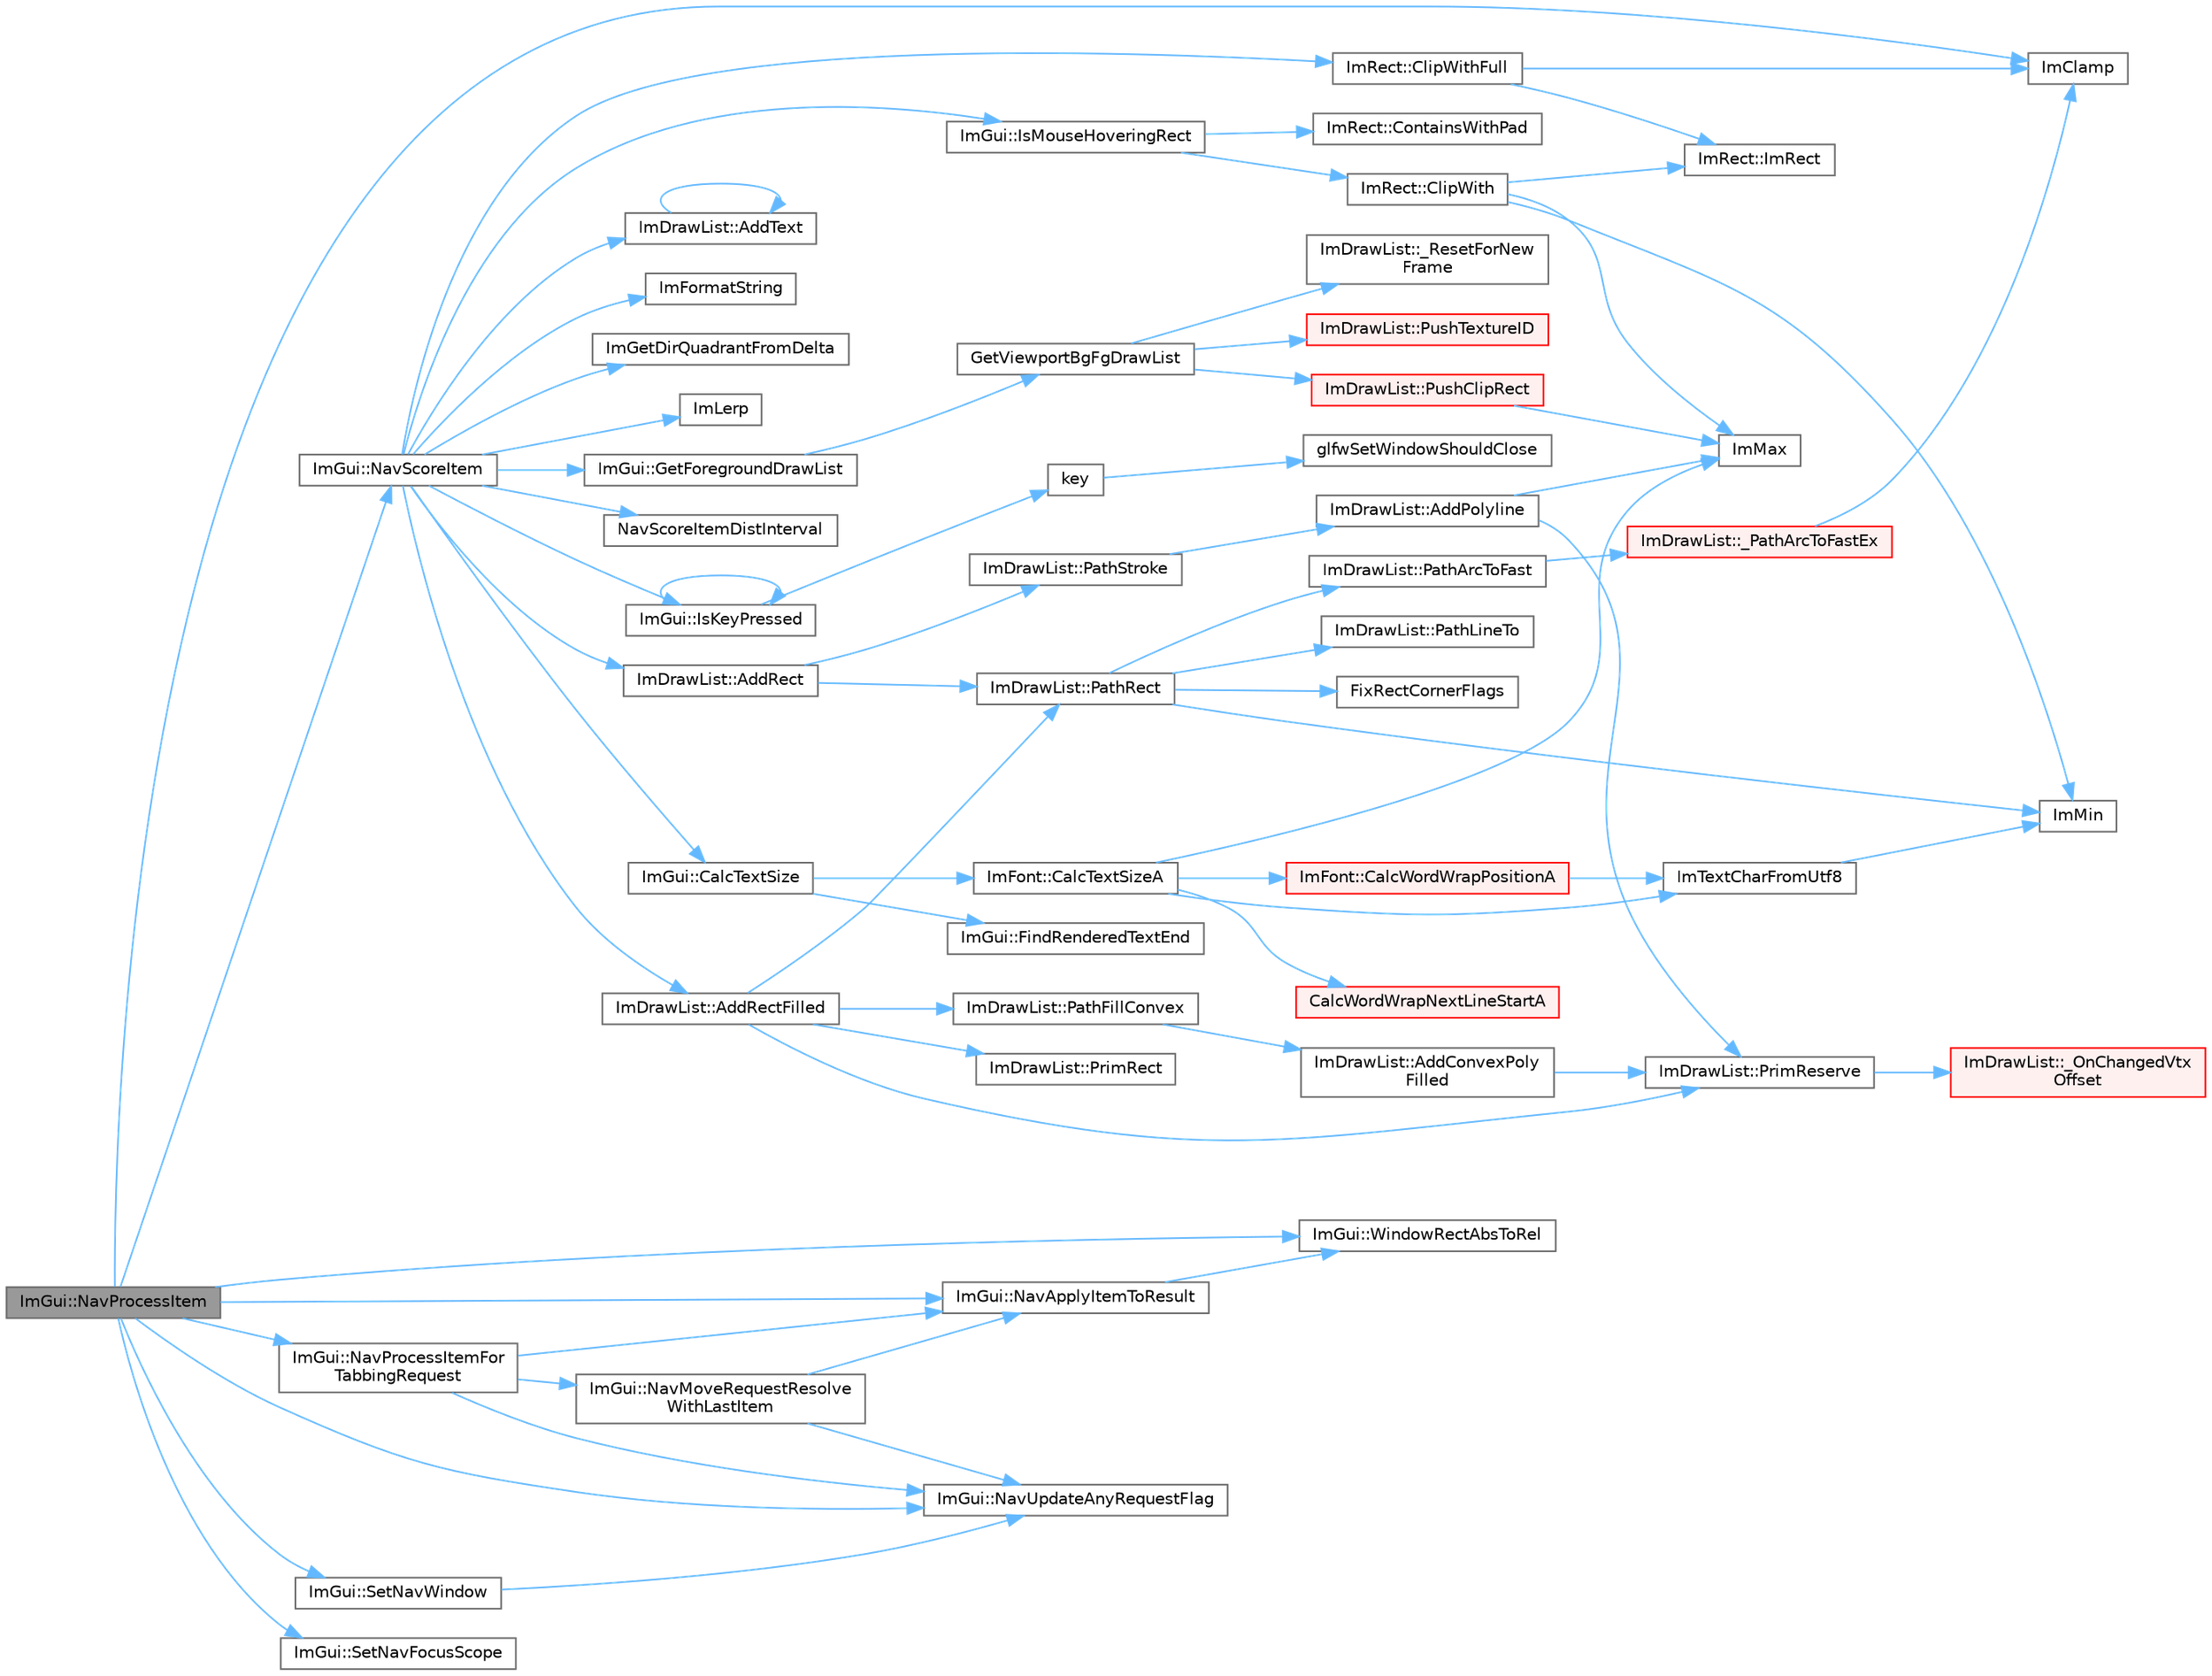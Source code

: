 digraph "ImGui::NavProcessItem"
{
 // LATEX_PDF_SIZE
  bgcolor="transparent";
  edge [fontname=Helvetica,fontsize=10,labelfontname=Helvetica,labelfontsize=10];
  node [fontname=Helvetica,fontsize=10,shape=box,height=0.2,width=0.4];
  rankdir="LR";
  Node1 [id="Node000001",label="ImGui::NavProcessItem",height=0.2,width=0.4,color="gray40", fillcolor="grey60", style="filled", fontcolor="black",tooltip=" "];
  Node1 -> Node2 [id="edge70_Node000001_Node000002",color="steelblue1",style="solid",tooltip=" "];
  Node2 [id="Node000002",label="ImClamp",height=0.2,width=0.4,color="grey40", fillcolor="white", style="filled",URL="$imgui__internal_8h.html#a6e61ede308bfd68c7434e17905a29fc8",tooltip=" "];
  Node1 -> Node3 [id="edge71_Node000001_Node000003",color="steelblue1",style="solid",tooltip=" "];
  Node3 [id="Node000003",label="ImGui::NavApplyItemToResult",height=0.2,width=0.4,color="grey40", fillcolor="white", style="filled",URL="$namespace_im_gui.html#afc3f5b074b158526cfe8531de843aa5f",tooltip=" "];
  Node3 -> Node4 [id="edge72_Node000003_Node000004",color="steelblue1",style="solid",tooltip=" "];
  Node4 [id="Node000004",label="ImGui::WindowRectAbsToRel",height=0.2,width=0.4,color="grey40", fillcolor="white", style="filled",URL="$namespace_im_gui.html#a06d8e9fae450c785dc8f61f6e03462a7",tooltip=" "];
  Node1 -> Node5 [id="edge73_Node000001_Node000005",color="steelblue1",style="solid",tooltip=" "];
  Node5 [id="Node000005",label="ImGui::NavProcessItemFor\lTabbingRequest",height=0.2,width=0.4,color="grey40", fillcolor="white", style="filled",URL="$namespace_im_gui.html#a6a225bee464b9da701c6554e3fd2e5ef",tooltip=" "];
  Node5 -> Node3 [id="edge74_Node000005_Node000003",color="steelblue1",style="solid",tooltip=" "];
  Node5 -> Node6 [id="edge75_Node000005_Node000006",color="steelblue1",style="solid",tooltip=" "];
  Node6 [id="Node000006",label="ImGui::NavMoveRequestResolve\lWithLastItem",height=0.2,width=0.4,color="grey40", fillcolor="white", style="filled",URL="$namespace_im_gui.html#ad71eb039682bb8e3bb950c67eeec4ed8",tooltip=" "];
  Node6 -> Node3 [id="edge76_Node000006_Node000003",color="steelblue1",style="solid",tooltip=" "];
  Node6 -> Node7 [id="edge77_Node000006_Node000007",color="steelblue1",style="solid",tooltip=" "];
  Node7 [id="Node000007",label="ImGui::NavUpdateAnyRequestFlag",height=0.2,width=0.4,color="grey40", fillcolor="white", style="filled",URL="$namespace_im_gui.html#a2cd868535661cdb5671214662f3c9388",tooltip=" "];
  Node5 -> Node7 [id="edge78_Node000005_Node000007",color="steelblue1",style="solid",tooltip=" "];
  Node1 -> Node8 [id="edge79_Node000001_Node000008",color="steelblue1",style="solid",tooltip=" "];
  Node8 [id="Node000008",label="ImGui::NavScoreItem",height=0.2,width=0.4,color="grey40", fillcolor="white", style="filled",URL="$namespace_im_gui.html#a3f63daa35c17837e05d2291af30cbd94",tooltip=" "];
  Node8 -> Node9 [id="edge80_Node000008_Node000009",color="steelblue1",style="solid",tooltip=" "];
  Node9 [id="Node000009",label="ImDrawList::AddRect",height=0.2,width=0.4,color="grey40", fillcolor="white", style="filled",URL="$struct_im_draw_list.html#ad96f10a3e954fe0c5b7c96d4e205af7b",tooltip=" "];
  Node9 -> Node10 [id="edge81_Node000009_Node000010",color="steelblue1",style="solid",tooltip=" "];
  Node10 [id="Node000010",label="ImDrawList::PathRect",height=0.2,width=0.4,color="grey40", fillcolor="white", style="filled",URL="$struct_im_draw_list.html#a2251eb264ed8b17a253c409787375053",tooltip=" "];
  Node10 -> Node11 [id="edge82_Node000010_Node000011",color="steelblue1",style="solid",tooltip=" "];
  Node11 [id="Node000011",label="FixRectCornerFlags",height=0.2,width=0.4,color="grey40", fillcolor="white", style="filled",URL="$imgui__draw_8cpp.html#abc26563004ba48126f2e8b70ea0067af",tooltip=" "];
  Node10 -> Node12 [id="edge83_Node000010_Node000012",color="steelblue1",style="solid",tooltip=" "];
  Node12 [id="Node000012",label="ImMin",height=0.2,width=0.4,color="grey40", fillcolor="white", style="filled",URL="$imgui__internal_8h.html#a7f9d7828066a9d61b5630adcdf4655d3",tooltip=" "];
  Node10 -> Node13 [id="edge84_Node000010_Node000013",color="steelblue1",style="solid",tooltip=" "];
  Node13 [id="Node000013",label="ImDrawList::PathArcToFast",height=0.2,width=0.4,color="grey40", fillcolor="white", style="filled",URL="$struct_im_draw_list.html#a6d307c6de1a6522e76fa410e8fe96fcc",tooltip=" "];
  Node13 -> Node14 [id="edge85_Node000013_Node000014",color="steelblue1",style="solid",tooltip=" "];
  Node14 [id="Node000014",label="ImDrawList::_PathArcToFastEx",height=0.2,width=0.4,color="red", fillcolor="#FFF0F0", style="filled",URL="$struct_im_draw_list.html#ac25f3a7693ed13ba2dac455675be8654",tooltip=" "];
  Node14 -> Node2 [id="edge86_Node000014_Node000002",color="steelblue1",style="solid",tooltip=" "];
  Node10 -> Node17 [id="edge87_Node000010_Node000017",color="steelblue1",style="solid",tooltip=" "];
  Node17 [id="Node000017",label="ImDrawList::PathLineTo",height=0.2,width=0.4,color="grey40", fillcolor="white", style="filled",URL="$struct_im_draw_list.html#a828d944325ed58d8b57abd3647bffaaf",tooltip=" "];
  Node9 -> Node18 [id="edge88_Node000009_Node000018",color="steelblue1",style="solid",tooltip=" "];
  Node18 [id="Node000018",label="ImDrawList::PathStroke",height=0.2,width=0.4,color="grey40", fillcolor="white", style="filled",URL="$struct_im_draw_list.html#a60bf9040ef3d09b39c4ba8f5a2a68ae9",tooltip=" "];
  Node18 -> Node19 [id="edge89_Node000018_Node000019",color="steelblue1",style="solid",tooltip=" "];
  Node19 [id="Node000019",label="ImDrawList::AddPolyline",height=0.2,width=0.4,color="grey40", fillcolor="white", style="filled",URL="$struct_im_draw_list.html#abc568847b1113e624456436bfab1b307",tooltip=" "];
  Node19 -> Node20 [id="edge90_Node000019_Node000020",color="steelblue1",style="solid",tooltip=" "];
  Node20 [id="Node000020",label="ImMax",height=0.2,width=0.4,color="grey40", fillcolor="white", style="filled",URL="$imgui__internal_8h.html#a7667efd95147d0422f140917c71a9226",tooltip=" "];
  Node19 -> Node21 [id="edge91_Node000019_Node000021",color="steelblue1",style="solid",tooltip=" "];
  Node21 [id="Node000021",label="ImDrawList::PrimReserve",height=0.2,width=0.4,color="grey40", fillcolor="white", style="filled",URL="$struct_im_draw_list.html#a879aa38dbfb0344e3e023d65c002c7d7",tooltip=" "];
  Node21 -> Node22 [id="edge92_Node000021_Node000022",color="steelblue1",style="solid",tooltip=" "];
  Node22 [id="Node000022",label="ImDrawList::_OnChangedVtx\lOffset",height=0.2,width=0.4,color="red", fillcolor="#FFF0F0", style="filled",URL="$struct_im_draw_list.html#a7f2e315f147acd8b555d86d1557659cc",tooltip=" "];
  Node8 -> Node24 [id="edge93_Node000008_Node000024",color="steelblue1",style="solid",tooltip=" "];
  Node24 [id="Node000024",label="ImDrawList::AddRectFilled",height=0.2,width=0.4,color="grey40", fillcolor="white", style="filled",URL="$struct_im_draw_list.html#a6b16ab764160b0251d2e7b3bd08c1ffc",tooltip=" "];
  Node24 -> Node25 [id="edge94_Node000024_Node000025",color="steelblue1",style="solid",tooltip=" "];
  Node25 [id="Node000025",label="ImDrawList::PathFillConvex",height=0.2,width=0.4,color="grey40", fillcolor="white", style="filled",URL="$struct_im_draw_list.html#aea9301cb99ebf4b27f5d3959017567c9",tooltip=" "];
  Node25 -> Node26 [id="edge95_Node000025_Node000026",color="steelblue1",style="solid",tooltip=" "];
  Node26 [id="Node000026",label="ImDrawList::AddConvexPoly\lFilled",height=0.2,width=0.4,color="grey40", fillcolor="white", style="filled",URL="$struct_im_draw_list.html#ad2accc0a74845b08bd0e6fae6183d6d0",tooltip=" "];
  Node26 -> Node21 [id="edge96_Node000026_Node000021",color="steelblue1",style="solid",tooltip=" "];
  Node24 -> Node10 [id="edge97_Node000024_Node000010",color="steelblue1",style="solid",tooltip=" "];
  Node24 -> Node27 [id="edge98_Node000024_Node000027",color="steelblue1",style="solid",tooltip=" "];
  Node27 [id="Node000027",label="ImDrawList::PrimRect",height=0.2,width=0.4,color="grey40", fillcolor="white", style="filled",URL="$struct_im_draw_list.html#ae2be093563f1d20b8190b7c423113925",tooltip=" "];
  Node24 -> Node21 [id="edge99_Node000024_Node000021",color="steelblue1",style="solid",tooltip=" "];
  Node8 -> Node28 [id="edge100_Node000008_Node000028",color="steelblue1",style="solid",tooltip=" "];
  Node28 [id="Node000028",label="ImDrawList::AddText",height=0.2,width=0.4,color="grey40", fillcolor="white", style="filled",URL="$struct_im_draw_list.html#ac5221bd86b3429f6d5b6e6ffe454942d",tooltip=" "];
  Node28 -> Node28 [id="edge101_Node000028_Node000028",color="steelblue1",style="solid",tooltip=" "];
  Node8 -> Node29 [id="edge102_Node000008_Node000029",color="steelblue1",style="solid",tooltip=" "];
  Node29 [id="Node000029",label="ImGui::CalcTextSize",height=0.2,width=0.4,color="grey40", fillcolor="white", style="filled",URL="$namespace_im_gui.html#a848b9db6cc4a186751c0ecebcaadc33b",tooltip=" "];
  Node29 -> Node30 [id="edge103_Node000029_Node000030",color="steelblue1",style="solid",tooltip=" "];
  Node30 [id="Node000030",label="ImFont::CalcTextSizeA",height=0.2,width=0.4,color="grey40", fillcolor="white", style="filled",URL="$struct_im_font.html#a418146c00c3dee351a411b952cce5175",tooltip=" "];
  Node30 -> Node31 [id="edge104_Node000030_Node000031",color="steelblue1",style="solid",tooltip=" "];
  Node31 [id="Node000031",label="CalcWordWrapNextLineStartA",height=0.2,width=0.4,color="red", fillcolor="#FFF0F0", style="filled",URL="$imgui__draw_8cpp.html#a9feb6cd3fa078effc2e7953a37426eb9",tooltip=" "];
  Node30 -> Node33 [id="edge105_Node000030_Node000033",color="steelblue1",style="solid",tooltip=" "];
  Node33 [id="Node000033",label="ImFont::CalcWordWrapPositionA",height=0.2,width=0.4,color="red", fillcolor="#FFF0F0", style="filled",URL="$struct_im_font.html#a52c13554b8b4b4570451b8d4843c6f30",tooltip=" "];
  Node33 -> Node35 [id="edge106_Node000033_Node000035",color="steelblue1",style="solid",tooltip=" "];
  Node35 [id="Node000035",label="ImTextCharFromUtf8",height=0.2,width=0.4,color="grey40", fillcolor="white", style="filled",URL="$imgui_8cpp.html#abee86973b9888938f748a7850c2c0ff3",tooltip=" "];
  Node35 -> Node12 [id="edge107_Node000035_Node000012",color="steelblue1",style="solid",tooltip=" "];
  Node30 -> Node20 [id="edge108_Node000030_Node000020",color="steelblue1",style="solid",tooltip=" "];
  Node30 -> Node35 [id="edge109_Node000030_Node000035",color="steelblue1",style="solid",tooltip=" "];
  Node29 -> Node36 [id="edge110_Node000029_Node000036",color="steelblue1",style="solid",tooltip=" "];
  Node36 [id="Node000036",label="ImGui::FindRenderedTextEnd",height=0.2,width=0.4,color="grey40", fillcolor="white", style="filled",URL="$namespace_im_gui.html#a7671e1dbc803a31b06081b52a771d83f",tooltip=" "];
  Node8 -> Node37 [id="edge111_Node000008_Node000037",color="steelblue1",style="solid",tooltip=" "];
  Node37 [id="Node000037",label="ImRect::ClipWithFull",height=0.2,width=0.4,color="grey40", fillcolor="white", style="filled",URL="$struct_im_rect.html#a32a5aaca4161b5ffa3f352d293a449ff",tooltip=" "];
  Node37 -> Node2 [id="edge112_Node000037_Node000002",color="steelblue1",style="solid",tooltip=" "];
  Node37 -> Node38 [id="edge113_Node000037_Node000038",color="steelblue1",style="solid",tooltip=" "];
  Node38 [id="Node000038",label="ImRect::ImRect",height=0.2,width=0.4,color="grey40", fillcolor="white", style="filled",URL="$struct_im_rect.html#a1e9548c8a334dfd32eaf4d399aa740e9",tooltip=" "];
  Node8 -> Node39 [id="edge114_Node000008_Node000039",color="steelblue1",style="solid",tooltip=" "];
  Node39 [id="Node000039",label="ImGui::GetForegroundDrawList",height=0.2,width=0.4,color="grey40", fillcolor="white", style="filled",URL="$namespace_im_gui.html#a77e1a981b472415e6613a2bd0966d817",tooltip=" "];
  Node39 -> Node40 [id="edge115_Node000039_Node000040",color="steelblue1",style="solid",tooltip=" "];
  Node40 [id="Node000040",label="GetViewportBgFgDrawList",height=0.2,width=0.4,color="grey40", fillcolor="white", style="filled",URL="$imgui_8cpp.html#a86964372ace3c5efb9325a2162f04efd",tooltip=" "];
  Node40 -> Node41 [id="edge116_Node000040_Node000041",color="steelblue1",style="solid",tooltip=" "];
  Node41 [id="Node000041",label="ImDrawList::_ResetForNew\lFrame",height=0.2,width=0.4,color="grey40", fillcolor="white", style="filled",URL="$struct_im_draw_list.html#a5f78fe195b2507e5926560f591141ff3",tooltip=" "];
  Node40 -> Node42 [id="edge117_Node000040_Node000042",color="steelblue1",style="solid",tooltip=" "];
  Node42 [id="Node000042",label="ImDrawList::PushClipRect",height=0.2,width=0.4,color="red", fillcolor="#FFF0F0", style="filled",URL="$struct_im_draw_list.html#a608a9d9a83715ba87dced8321ed64329",tooltip=" "];
  Node42 -> Node20 [id="edge118_Node000042_Node000020",color="steelblue1",style="solid",tooltip=" "];
  Node40 -> Node44 [id="edge119_Node000040_Node000044",color="steelblue1",style="solid",tooltip=" "];
  Node44 [id="Node000044",label="ImDrawList::PushTextureID",height=0.2,width=0.4,color="red", fillcolor="#FFF0F0", style="filled",URL="$struct_im_draw_list.html#a7ac41e329a9df911b4823ef0150cee16",tooltip=" "];
  Node8 -> Node46 [id="edge120_Node000008_Node000046",color="steelblue1",style="solid",tooltip=" "];
  Node46 [id="Node000046",label="ImFormatString",height=0.2,width=0.4,color="grey40", fillcolor="white", style="filled",URL="$imgui_8cpp.html#a75ccaf7d676b1f567ba888ae42ac3809",tooltip=" "];
  Node8 -> Node47 [id="edge121_Node000008_Node000047",color="steelblue1",style="solid",tooltip=" "];
  Node47 [id="Node000047",label="ImGetDirQuadrantFromDelta",height=0.2,width=0.4,color="grey40", fillcolor="white", style="filled",URL="$imgui_8cpp.html#a250b0867d875c4c76b4fad89e7aaf498",tooltip=" "];
  Node8 -> Node48 [id="edge122_Node000008_Node000048",color="steelblue1",style="solid",tooltip=" "];
  Node48 [id="Node000048",label="ImLerp",height=0.2,width=0.4,color="grey40", fillcolor="white", style="filled",URL="$imgui__internal_8h.html#a1d7813429922346e44eebd82d13f777c",tooltip=" "];
  Node8 -> Node49 [id="edge123_Node000008_Node000049",color="steelblue1",style="solid",tooltip=" "];
  Node49 [id="Node000049",label="ImGui::IsKeyPressed",height=0.2,width=0.4,color="grey40", fillcolor="white", style="filled",URL="$namespace_im_gui.html#a477c2ef31c9641b158d78879780bd108",tooltip=" "];
  Node49 -> Node49 [id="edge124_Node000049_Node000049",color="steelblue1",style="solid",tooltip=" "];
  Node49 -> Node50 [id="edge125_Node000049_Node000050",color="steelblue1",style="solid",tooltip=" "];
  Node50 [id="Node000050",label="key",height=0.2,width=0.4,color="grey40", fillcolor="white", style="filled",URL="$gears_8c.html#accd6b5b92b78666e36543412d4ac14cd",tooltip=" "];
  Node50 -> Node51 [id="edge126_Node000050_Node000051",color="steelblue1",style="solid",tooltip=" "];
  Node51 [id="Node000051",label="glfwSetWindowShouldClose",height=0.2,width=0.4,color="grey40", fillcolor="white", style="filled",URL="$group__window.html#ga1cadeda7a1e2f224e06a8415d30741aa",tooltip="Sets the close flag of the specified window."];
  Node8 -> Node52 [id="edge127_Node000008_Node000052",color="steelblue1",style="solid",tooltip=" "];
  Node52 [id="Node000052",label="ImGui::IsMouseHoveringRect",height=0.2,width=0.4,color="grey40", fillcolor="white", style="filled",URL="$namespace_im_gui.html#ae0b8ea0e06c457316d6aed6c5b2a1c25",tooltip=" "];
  Node52 -> Node53 [id="edge128_Node000052_Node000053",color="steelblue1",style="solid",tooltip=" "];
  Node53 [id="Node000053",label="ImRect::ClipWith",height=0.2,width=0.4,color="grey40", fillcolor="white", style="filled",URL="$struct_im_rect.html#ac02d5cf6ce0358aea9ed9df43d368f3f",tooltip=" "];
  Node53 -> Node20 [id="edge129_Node000053_Node000020",color="steelblue1",style="solid",tooltip=" "];
  Node53 -> Node12 [id="edge130_Node000053_Node000012",color="steelblue1",style="solid",tooltip=" "];
  Node53 -> Node38 [id="edge131_Node000053_Node000038",color="steelblue1",style="solid",tooltip=" "];
  Node52 -> Node54 [id="edge132_Node000052_Node000054",color="steelblue1",style="solid",tooltip=" "];
  Node54 [id="Node000054",label="ImRect::ContainsWithPad",height=0.2,width=0.4,color="grey40", fillcolor="white", style="filled",URL="$struct_im_rect.html#a8dbab244f4e5b786faa9684eb85110fc",tooltip=" "];
  Node8 -> Node55 [id="edge133_Node000008_Node000055",color="steelblue1",style="solid",tooltip=" "];
  Node55 [id="Node000055",label="NavScoreItemDistInterval",height=0.2,width=0.4,color="grey40", fillcolor="white", style="filled",URL="$imgui_8cpp.html#a1bb7b58bee2ba15da988fb4c56f4cc89",tooltip=" "];
  Node1 -> Node7 [id="edge134_Node000001_Node000007",color="steelblue1",style="solid",tooltip=" "];
  Node1 -> Node56 [id="edge135_Node000001_Node000056",color="steelblue1",style="solid",tooltip=" "];
  Node56 [id="Node000056",label="ImGui::SetNavFocusScope",height=0.2,width=0.4,color="grey40", fillcolor="white", style="filled",URL="$namespace_im_gui.html#ada2736a9b034b93ba877f46577bc5e8b",tooltip=" "];
  Node1 -> Node57 [id="edge136_Node000001_Node000057",color="steelblue1",style="solid",tooltip=" "];
  Node57 [id="Node000057",label="ImGui::SetNavWindow",height=0.2,width=0.4,color="grey40", fillcolor="white", style="filled",URL="$namespace_im_gui.html#aa422c756f467e650d67b4fb1b74ff5a1",tooltip=" "];
  Node57 -> Node7 [id="edge137_Node000057_Node000007",color="steelblue1",style="solid",tooltip=" "];
  Node1 -> Node4 [id="edge138_Node000001_Node000004",color="steelblue1",style="solid",tooltip=" "];
}
